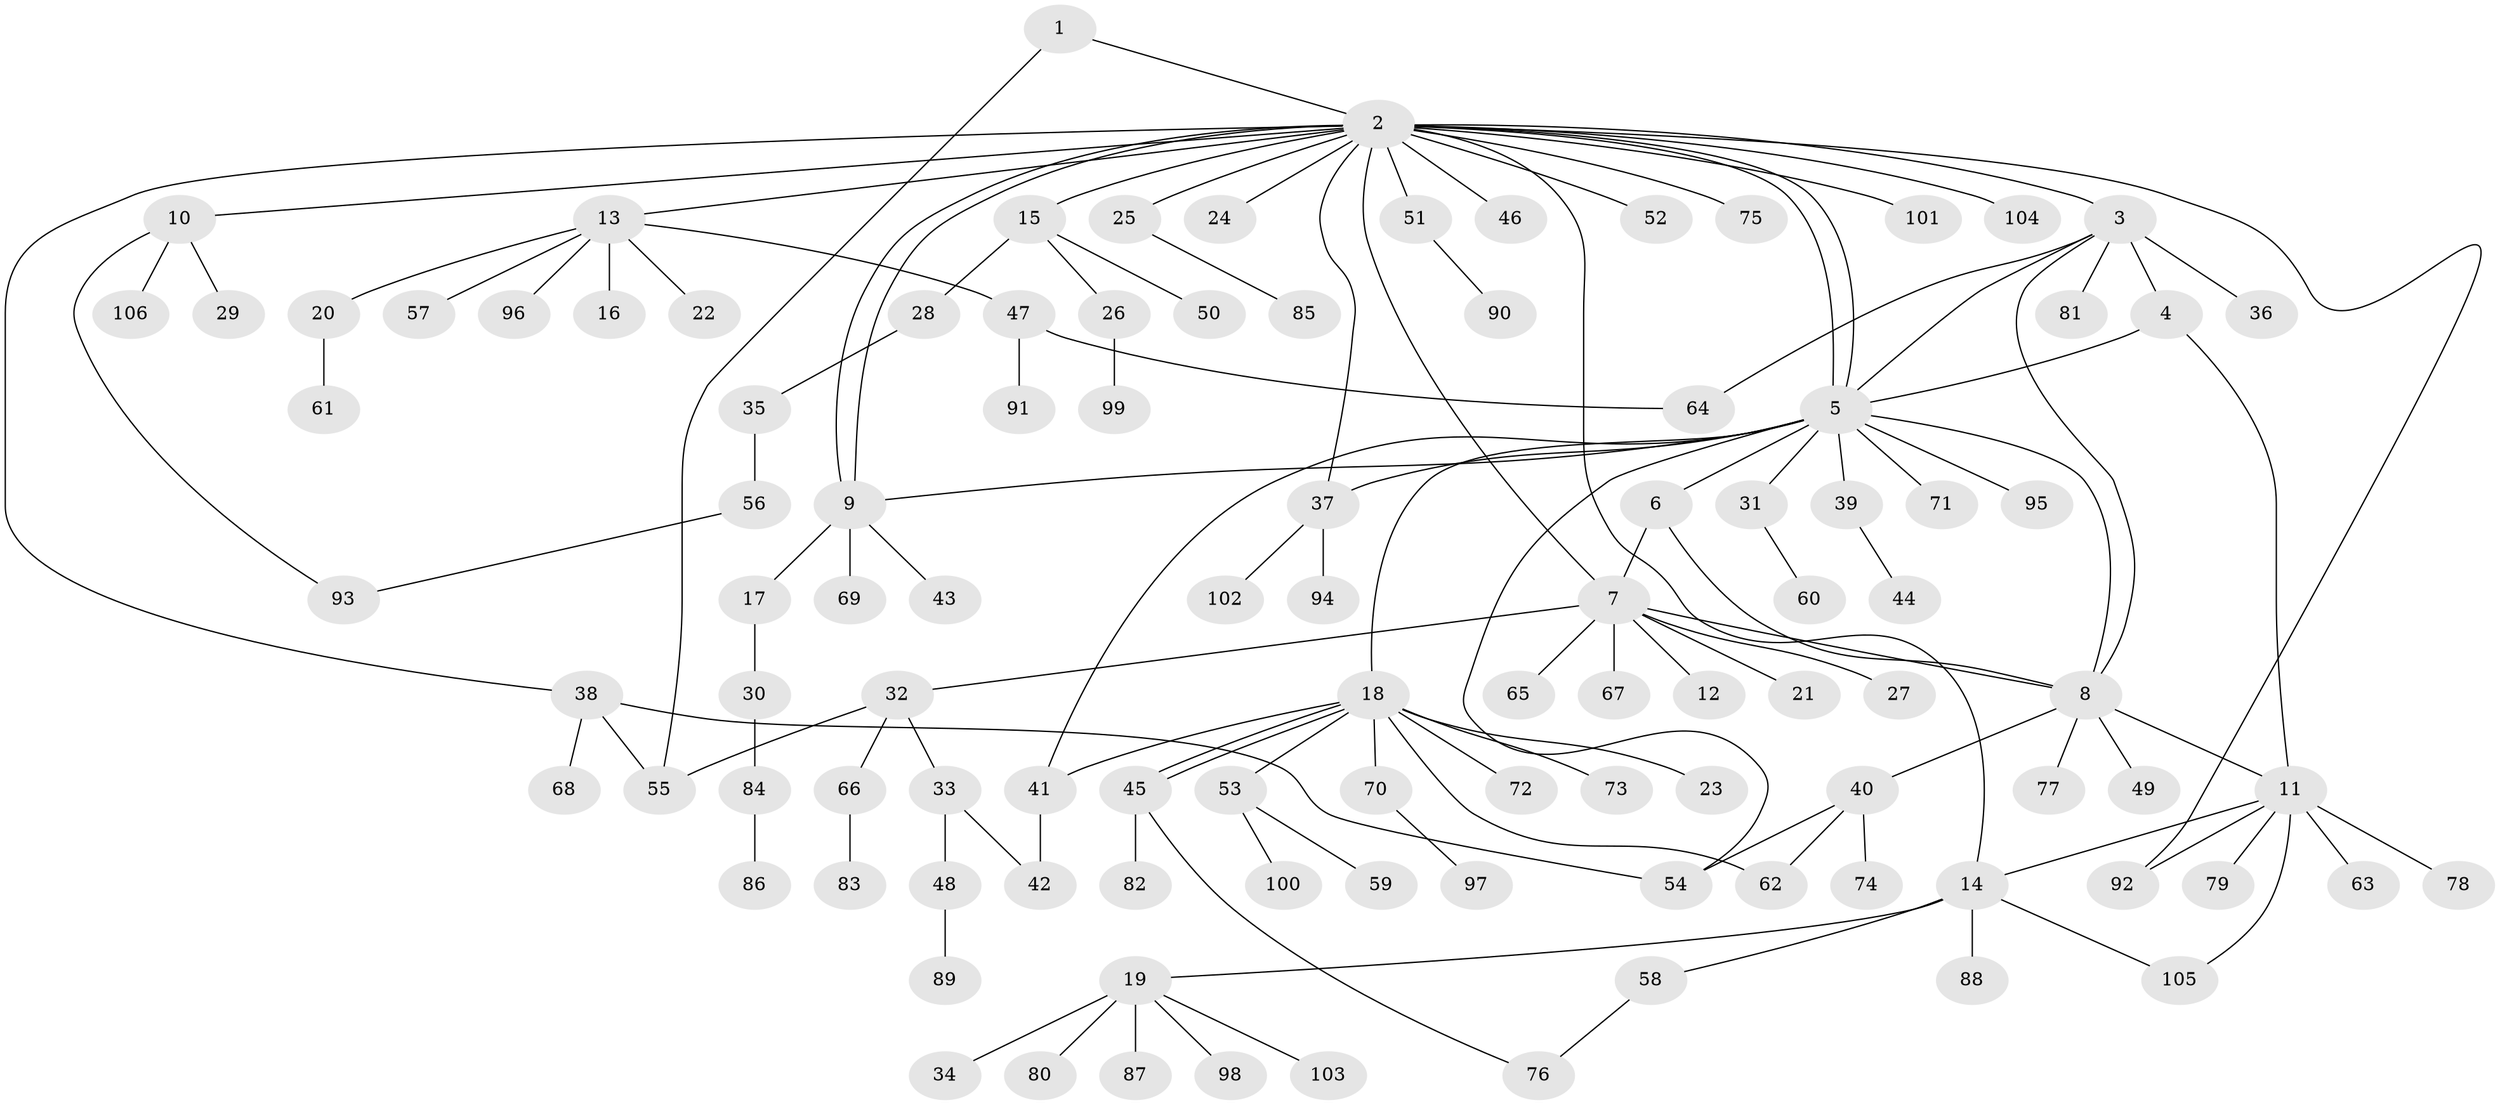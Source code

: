 // Generated by graph-tools (version 1.1) at 2025/35/03/09/25 02:35:41]
// undirected, 106 vertices, 130 edges
graph export_dot {
graph [start="1"]
  node [color=gray90,style=filled];
  1;
  2;
  3;
  4;
  5;
  6;
  7;
  8;
  9;
  10;
  11;
  12;
  13;
  14;
  15;
  16;
  17;
  18;
  19;
  20;
  21;
  22;
  23;
  24;
  25;
  26;
  27;
  28;
  29;
  30;
  31;
  32;
  33;
  34;
  35;
  36;
  37;
  38;
  39;
  40;
  41;
  42;
  43;
  44;
  45;
  46;
  47;
  48;
  49;
  50;
  51;
  52;
  53;
  54;
  55;
  56;
  57;
  58;
  59;
  60;
  61;
  62;
  63;
  64;
  65;
  66;
  67;
  68;
  69;
  70;
  71;
  72;
  73;
  74;
  75;
  76;
  77;
  78;
  79;
  80;
  81;
  82;
  83;
  84;
  85;
  86;
  87;
  88;
  89;
  90;
  91;
  92;
  93;
  94;
  95;
  96;
  97;
  98;
  99;
  100;
  101;
  102;
  103;
  104;
  105;
  106;
  1 -- 2;
  1 -- 55;
  2 -- 3;
  2 -- 5;
  2 -- 5;
  2 -- 7;
  2 -- 9;
  2 -- 9;
  2 -- 10;
  2 -- 13;
  2 -- 14;
  2 -- 15;
  2 -- 24;
  2 -- 25;
  2 -- 37;
  2 -- 38;
  2 -- 46;
  2 -- 51;
  2 -- 52;
  2 -- 75;
  2 -- 92;
  2 -- 101;
  2 -- 104;
  3 -- 4;
  3 -- 5;
  3 -- 8;
  3 -- 36;
  3 -- 64;
  3 -- 81;
  4 -- 5;
  4 -- 11;
  5 -- 6;
  5 -- 8;
  5 -- 9;
  5 -- 18;
  5 -- 31;
  5 -- 37;
  5 -- 39;
  5 -- 41;
  5 -- 54;
  5 -- 71;
  5 -- 95;
  6 -- 7;
  6 -- 8;
  7 -- 8;
  7 -- 12;
  7 -- 21;
  7 -- 27;
  7 -- 32;
  7 -- 65;
  7 -- 67;
  8 -- 11;
  8 -- 40;
  8 -- 49;
  8 -- 77;
  9 -- 17;
  9 -- 43;
  9 -- 69;
  10 -- 29;
  10 -- 93;
  10 -- 106;
  11 -- 14;
  11 -- 63;
  11 -- 78;
  11 -- 79;
  11 -- 92;
  11 -- 105;
  13 -- 16;
  13 -- 20;
  13 -- 22;
  13 -- 47;
  13 -- 57;
  13 -- 96;
  14 -- 19;
  14 -- 58;
  14 -- 88;
  14 -- 105;
  15 -- 26;
  15 -- 28;
  15 -- 50;
  17 -- 30;
  18 -- 23;
  18 -- 41;
  18 -- 45;
  18 -- 45;
  18 -- 53;
  18 -- 62;
  18 -- 70;
  18 -- 72;
  18 -- 73;
  19 -- 34;
  19 -- 80;
  19 -- 87;
  19 -- 98;
  19 -- 103;
  20 -- 61;
  25 -- 85;
  26 -- 99;
  28 -- 35;
  30 -- 84;
  31 -- 60;
  32 -- 33;
  32 -- 55;
  32 -- 66;
  33 -- 42;
  33 -- 48;
  35 -- 56;
  37 -- 94;
  37 -- 102;
  38 -- 54;
  38 -- 55;
  38 -- 68;
  39 -- 44;
  40 -- 54;
  40 -- 62;
  40 -- 74;
  41 -- 42;
  45 -- 76;
  45 -- 82;
  47 -- 64;
  47 -- 91;
  48 -- 89;
  51 -- 90;
  53 -- 59;
  53 -- 100;
  56 -- 93;
  58 -- 76;
  66 -- 83;
  70 -- 97;
  84 -- 86;
}
